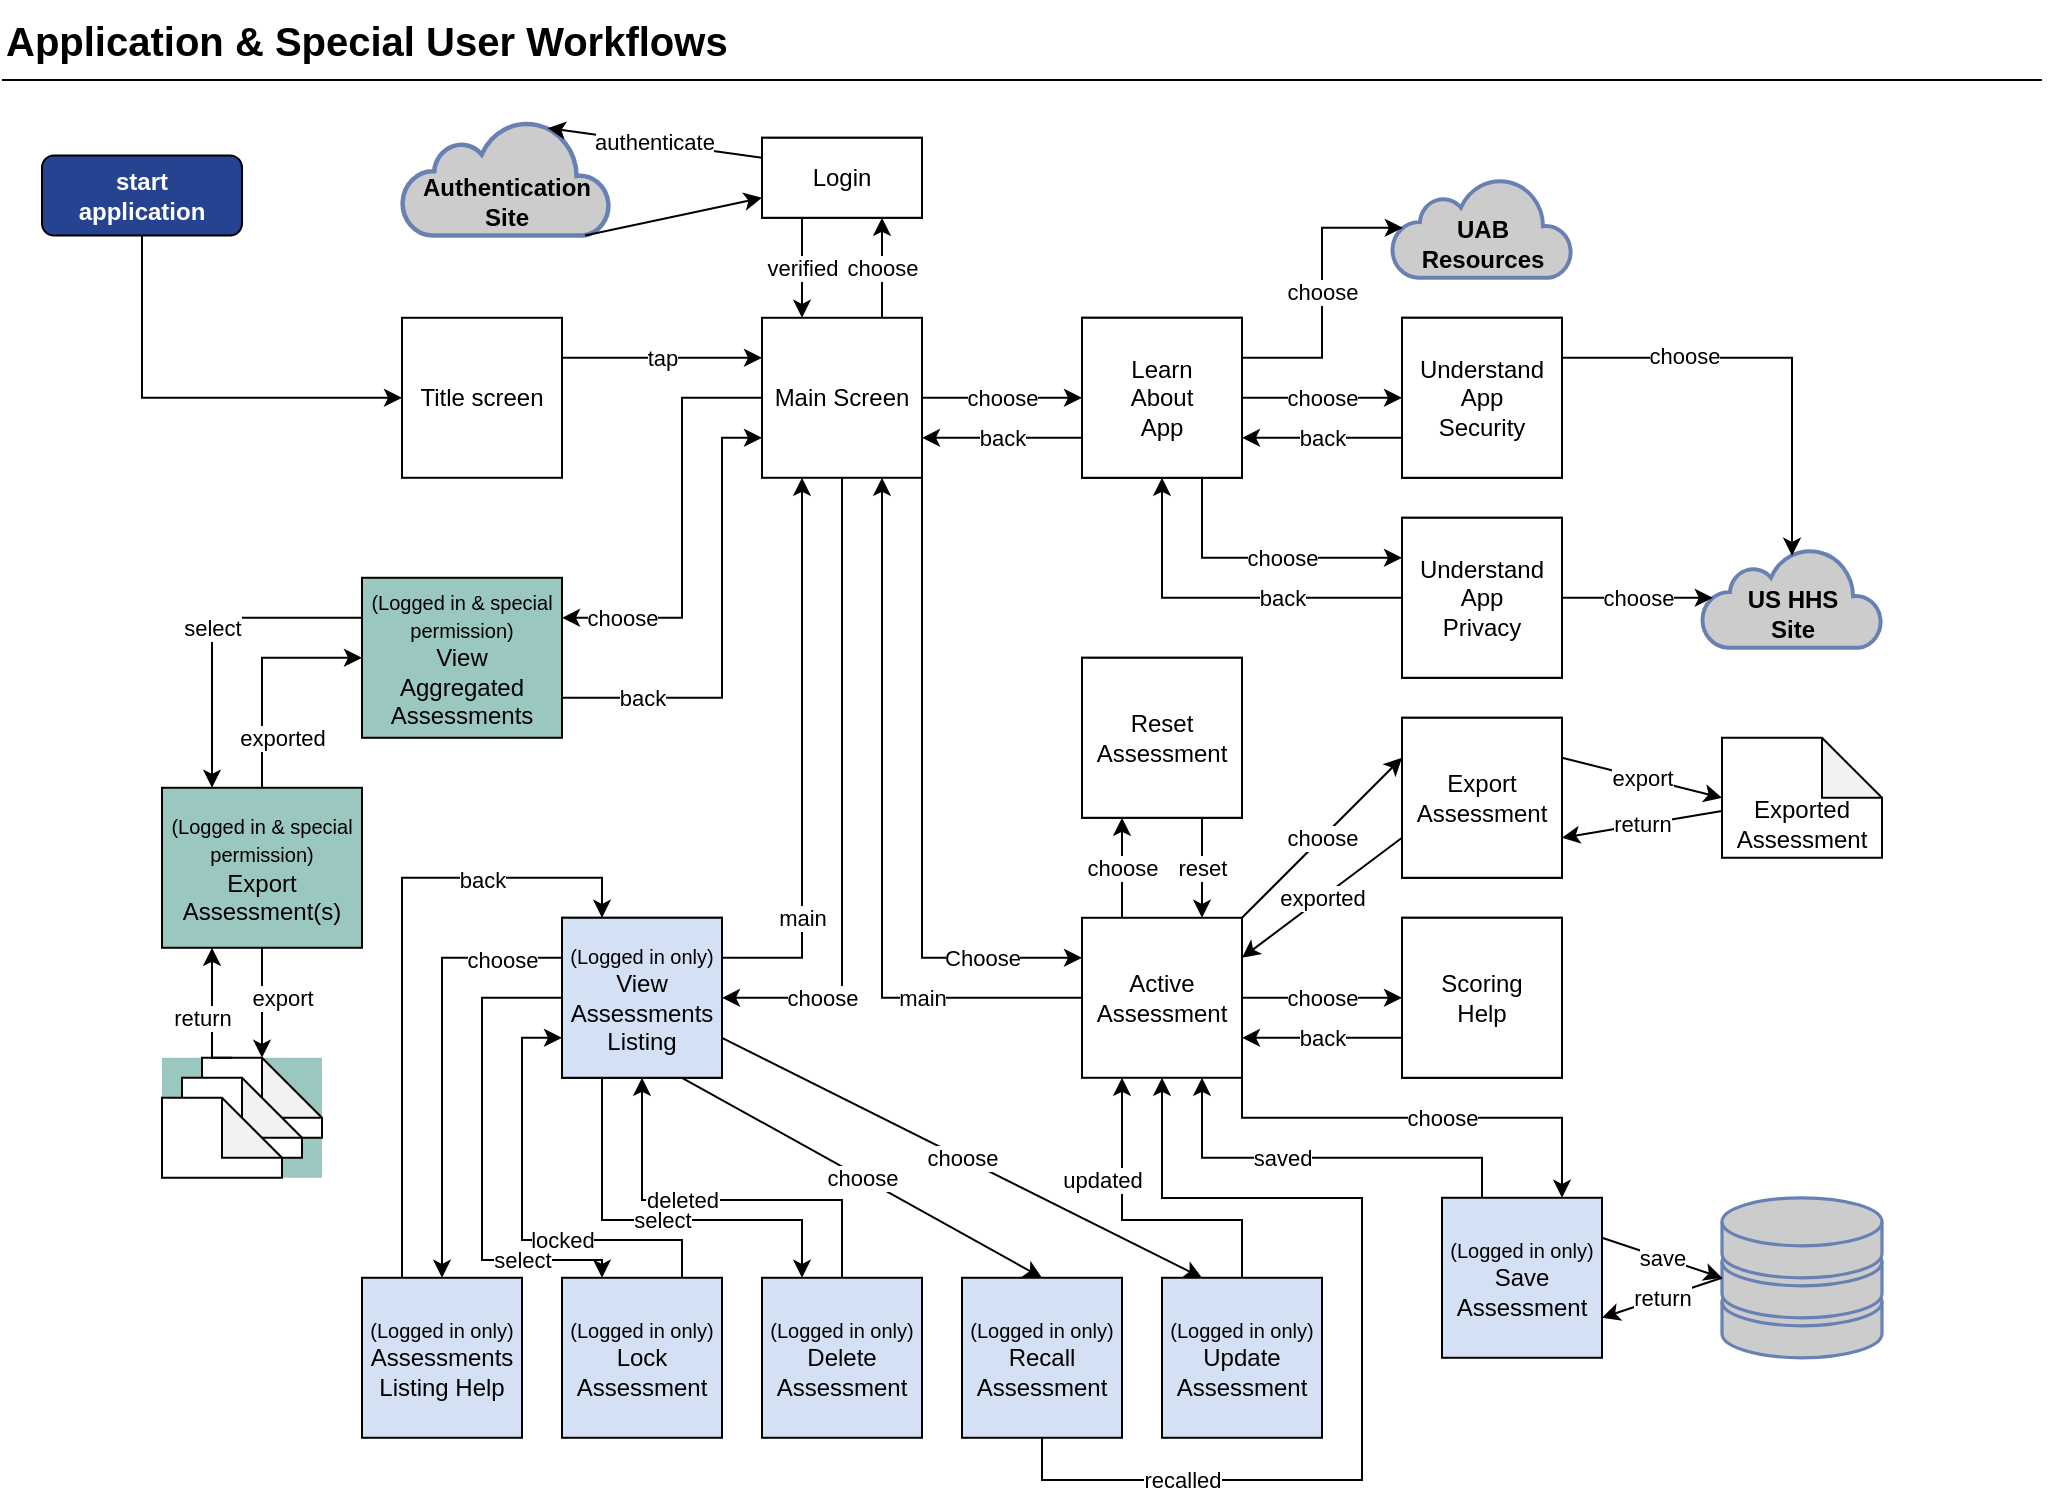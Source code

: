<mxfile version="15.2.9" type="google"><diagram id="EJkUIoGsE-6T_rPp9_-Y" name="App User Flow"><mxGraphModel dx="1422" dy="802" grid="1" gridSize="10" guides="1" tooltips="1" connect="1" arrows="1" fold="1" page="1" pageScale="1" pageWidth="1100" pageHeight="850" math="0" shadow="0"><root><mxCell id="0"/><object label="l1" id="1"><mxCell parent="0"/></object><mxCell id="spkyO_OElRF_OrGgGhM9-85" value="Authentication&lt;br&gt;Site" style="html=1;outlineConnect=0;fillColor=#CCCCCC;strokeColor=#6881B3;gradientColor=none;gradientDirection=north;strokeWidth=2;shape=mxgraph.networks.cloud;fontColor=#000000;fontStyle=1;verticalAlign=bottom;aspect=fixed;" parent="1" vertex="1"><mxGeometry x="240" y="100" width="104" height="57.78" as="geometry"/></mxCell><mxCell id="XkFwaQ8rwfQtqz-3qp-8-1" value="Title screen" style="rounded=0;whiteSpace=wrap;html=1;" parent="1" vertex="1"><mxGeometry x="240" y="198.89" width="80" height="80" as="geometry"/></mxCell><mxCell id="XkFwaQ8rwfQtqz-3qp-8-3" value="Login" style="rounded=0;whiteSpace=wrap;html=1;fillColor=default;fontStyle=1" parent="1" vertex="1"><mxGeometry x="420" y="108.89" width="80" height="40" as="geometry"/></mxCell><mxCell id="spkyO_OElRF_OrGgGhM9-92" value="choose" style="edgeStyle=orthogonalEdgeStyle;rounded=0;orthogonalLoop=1;jettySize=auto;html=1;exitX=0;exitY=0.5;exitDx=0;exitDy=0;entryX=1;entryY=0.25;entryDx=0;entryDy=0;fontSize=11;fontColor=#000000;" parent="1" source="spkyO_OElRF_OrGgGhM9-1" target="spkyO_OElRF_OrGgGhM9-91" edge="1"><mxGeometry x="0.714" relative="1" as="geometry"><Array as="points"><mxPoint x="380" y="238.89"/><mxPoint x="380" y="348.89"/></Array><mxPoint as="offset"/></mxGeometry></mxCell><mxCell id="spkyO_OElRF_OrGgGhM9-1" value="Main Screen" style="rounded=0;whiteSpace=wrap;html=1;" parent="1" vertex="1"><mxGeometry x="420" y="198.89" width="80" height="80" as="geometry"/></mxCell><mxCell id="spkyO_OElRF_OrGgGhM9-28" value="back" style="edgeStyle=orthogonalEdgeStyle;rounded=0;orthogonalLoop=1;jettySize=auto;html=1;exitX=0;exitY=0.75;exitDx=0;exitDy=0;entryX=1;entryY=0.75;entryDx=0;entryDy=0;" parent="1" source="spkyO_OElRF_OrGgGhM9-2" target="spkyO_OElRF_OrGgGhM9-1" edge="1"><mxGeometry x="200" y="128.89" as="geometry"/></mxCell><mxCell id="spkyO_OElRF_OrGgGhM9-2" value="Learn&lt;br&gt;About&lt;br&gt;App" style="rounded=0;whiteSpace=wrap;html=1;fontStyle=1" parent="1" vertex="1"><mxGeometry x="580" y="198.89" width="80" height="80" as="geometry"/></mxCell><mxCell id="spkyO_OElRF_OrGgGhM9-25" value="back" style="edgeStyle=orthogonalEdgeStyle;rounded=0;orthogonalLoop=1;jettySize=auto;html=1;exitX=0;exitY=0.75;exitDx=0;exitDy=0;entryX=1;entryY=0.75;entryDx=0;entryDy=0;" parent="1" source="spkyO_OElRF_OrGgGhM9-3" target="spkyO_OElRF_OrGgGhM9-2" edge="1"><mxGeometry x="200" y="128.89" as="geometry"/></mxCell><mxCell id="spkyO_OElRF_OrGgGhM9-3" value="Understand&lt;br&gt;App&lt;br&gt;Security" style="rounded=0;whiteSpace=wrap;html=1;fontStyle=1" parent="1" vertex="1"><mxGeometry x="740" y="198.89" width="80" height="80" as="geometry"/></mxCell><mxCell id="spkyO_OElRF_OrGgGhM9-21" value="choose" style="edgeStyle=orthogonalEdgeStyle;rounded=0;orthogonalLoop=1;jettySize=auto;html=1;exitX=1;exitY=0.5;exitDx=0;exitDy=0;entryX=0;entryY=0.5;entryDx=0;entryDy=0;" parent="1" source="spkyO_OElRF_OrGgGhM9-2" target="spkyO_OElRF_OrGgGhM9-3" edge="1"><mxGeometry x="200" y="128.89" as="geometry"/></mxCell><mxCell id="spkyO_OElRF_OrGgGhM9-27" value="back" style="edgeStyle=orthogonalEdgeStyle;rounded=0;orthogonalLoop=1;jettySize=auto;html=1;exitX=0;exitY=0.5;exitDx=0;exitDy=0;entryX=0.5;entryY=1;entryDx=0;entryDy=0;" parent="1" source="spkyO_OElRF_OrGgGhM9-4" target="spkyO_OElRF_OrGgGhM9-2" edge="1"><mxGeometry x="120" y="8.89" as="geometry"><mxPoint y="30" as="offset"/></mxGeometry></mxCell><mxCell id="spkyO_OElRF_OrGgGhM9-4" value="Understand&lt;br&gt;App&lt;br&gt;Privacy" style="rounded=0;whiteSpace=wrap;html=1;fontStyle=1" parent="1" vertex="1"><mxGeometry x="740" y="298.89" width="80" height="80" as="geometry"/></mxCell><mxCell id="spkyO_OElRF_OrGgGhM9-26" value="choose" style="edgeStyle=orthogonalEdgeStyle;rounded=0;orthogonalLoop=1;jettySize=auto;html=1;exitX=0.75;exitY=1;exitDx=0;exitDy=0;entryX=0;entryY=0.25;entryDx=0;entryDy=0;" parent="1" source="spkyO_OElRF_OrGgGhM9-2" target="spkyO_OElRF_OrGgGhM9-4" edge="1"><mxGeometry x="120" y="8.89" as="geometry"><mxPoint x="-10" y="20" as="offset"/></mxGeometry></mxCell><mxCell id="spkyO_OElRF_OrGgGhM9-42" value="main" style="edgeStyle=orthogonalEdgeStyle;rounded=0;orthogonalLoop=1;jettySize=auto;html=1;exitX=0;exitY=0.5;exitDx=0;exitDy=0;entryX=0.75;entryY=1;entryDx=0;entryDy=0;fontColor=#000000;" parent="1" source="spkyO_OElRF_OrGgGhM9-5" target="spkyO_OElRF_OrGgGhM9-1" edge="1"><mxGeometry x="120" y="8.89" as="geometry"><mxPoint x="-30" y="130" as="offset"/></mxGeometry></mxCell><mxCell id="spkyO_OElRF_OrGgGhM9-5" value="Active Assessment" style="rounded=0;whiteSpace=wrap;html=1;fontStyle=0" parent="1" vertex="1"><mxGeometry x="580" y="498.89" width="80" height="80" as="geometry"/></mxCell><mxCell id="spkyO_OElRF_OrGgGhM9-41" value="Choose" style="edgeStyle=orthogonalEdgeStyle;rounded=0;orthogonalLoop=1;jettySize=auto;html=1;exitX=1;exitY=1;exitDx=0;exitDy=0;entryX=0;entryY=0.25;entryDx=0;entryDy=0;fontColor=#000000;" parent="1" source="spkyO_OElRF_OrGgGhM9-1" target="spkyO_OElRF_OrGgGhM9-5" edge="1"><mxGeometry x="120" y="8.89" as="geometry"><mxPoint x="-10" y="120" as="offset"/></mxGeometry></mxCell><mxCell id="spkyO_OElRF_OrGgGhM9-44" value="reset" style="edgeStyle=orthogonalEdgeStyle;rounded=0;orthogonalLoop=1;jettySize=auto;html=1;exitX=0.75;exitY=1;exitDx=0;exitDy=0;fontColor=#000000;entryX=0.75;entryY=0;entryDx=0;entryDy=0;" parent="1" source="spkyO_OElRF_OrGgGhM9-6" target="spkyO_OElRF_OrGgGhM9-5" edge="1"><mxGeometry x="200" y="128.89" as="geometry"><mxPoint x="600" y="468.89" as="targetPoint"/><Array as="points"/></mxGeometry></mxCell><mxCell id="spkyO_OElRF_OrGgGhM9-6" value="Reset Assessment" style="rounded=0;whiteSpace=wrap;html=1;fontStyle=1" parent="1" vertex="1"><mxGeometry x="580" y="368.89" width="80" height="80" as="geometry"/></mxCell><mxCell id="spkyO_OElRF_OrGgGhM9-43" value="choose" style="edgeStyle=orthogonalEdgeStyle;rounded=0;orthogonalLoop=1;jettySize=auto;html=1;exitX=0.25;exitY=0;exitDx=0;exitDy=0;entryX=0.25;entryY=1;entryDx=0;entryDy=0;fontColor=#000000;" parent="1" source="spkyO_OElRF_OrGgGhM9-5" target="spkyO_OElRF_OrGgGhM9-6" edge="1"><mxGeometry x="200" y="128.89" as="geometry"><mxPoint as="offset"/></mxGeometry></mxCell><mxCell id="spkyO_OElRF_OrGgGhM9-7" value="tap" style="endArrow=classic;html=1;exitX=1;exitY=0.25;exitDx=0;exitDy=0;entryX=0;entryY=0.25;entryDx=0;entryDy=0;" parent="1" source="XkFwaQ8rwfQtqz-3qp-8-1" target="spkyO_OElRF_OrGgGhM9-1" edge="1"><mxGeometry x="200" y="128.89" width="50" height="50" as="geometry"><mxPoint x="700" y="388.89" as="sourcePoint"/><mxPoint x="750" y="338.89" as="targetPoint"/></mxGeometry></mxCell><mxCell id="spkyO_OElRF_OrGgGhM9-58" value="back" style="edgeStyle=orthogonalEdgeStyle;rounded=0;orthogonalLoop=1;jettySize=auto;html=1;exitX=0;exitY=0.75;exitDx=0;exitDy=0;entryX=1;entryY=0.75;entryDx=0;entryDy=0;fontColor=#000000;" parent="1" source="spkyO_OElRF_OrGgGhM9-8" target="spkyO_OElRF_OrGgGhM9-5" edge="1"><mxGeometry x="200" y="128.89" as="geometry"/></mxCell><mxCell id="spkyO_OElRF_OrGgGhM9-8" value="Scoring&lt;br&gt;Help" style="rounded=0;whiteSpace=wrap;html=1;" parent="1" vertex="1"><mxGeometry x="740" y="498.89" width="80" height="80" as="geometry"/></mxCell><mxCell id="spkyO_OElRF_OrGgGhM9-57" value="choose" style="edgeStyle=orthogonalEdgeStyle;rounded=0;orthogonalLoop=1;jettySize=auto;html=1;exitX=1;exitY=0.5;exitDx=0;exitDy=0;entryX=0;entryY=0.5;entryDx=0;entryDy=0;fontColor=#000000;" parent="1" source="spkyO_OElRF_OrGgGhM9-5" target="spkyO_OElRF_OrGgGhM9-8" edge="1"><mxGeometry x="200" y="128.89" as="geometry"/></mxCell><mxCell id="spkyO_OElRF_OrGgGhM9-9" value="choose" style="endArrow=classic;html=1;exitX=1;exitY=0.5;exitDx=0;exitDy=0;entryX=0;entryY=0.5;entryDx=0;entryDy=0;" parent="1" source="spkyO_OElRF_OrGgGhM9-1" target="spkyO_OElRF_OrGgGhM9-2" edge="1"><mxGeometry x="200" y="128.89" width="50" height="50" as="geometry"><mxPoint x="700" y="378.89" as="sourcePoint"/><mxPoint x="750" y="328.89" as="targetPoint"/></mxGeometry></mxCell><mxCell id="spkyO_OElRF_OrGgGhM9-12" value="US HHS&lt;br&gt;Site" style="html=1;outlineConnect=0;fillColor=#CCCCCC;strokeColor=#6881B3;gradientColor=none;gradientDirection=north;strokeWidth=2;shape=mxgraph.networks.cloud;fontColor=#000000;fontStyle=1;verticalAlign=bottom;" parent="1" vertex="1"><mxGeometry x="890" y="313.89" width="90" height="50" as="geometry"/></mxCell><mxCell id="spkyO_OElRF_OrGgGhM9-23" value="choose" style="edgeStyle=orthogonalEdgeStyle;rounded=0;orthogonalLoop=1;jettySize=auto;html=1;exitX=1;exitY=0.25;exitDx=0;exitDy=0;entryX=0.5;entryY=0.08;entryDx=0;entryDy=0;entryPerimeter=0;" parent="1" source="spkyO_OElRF_OrGgGhM9-3" target="spkyO_OElRF_OrGgGhM9-12" edge="1"><mxGeometry x="120" y="8.89" as="geometry"><mxPoint x="3" y="-50" as="offset"/></mxGeometry></mxCell><mxCell id="spkyO_OElRF_OrGgGhM9-14" value="UAB&lt;br&gt;Resources" style="html=1;outlineConnect=0;fillColor=#CCCCCC;strokeColor=#6881B3;gradientColor=none;gradientDirection=north;strokeWidth=2;shape=mxgraph.networks.cloud;fontColor=#000000;fontStyle=1;verticalAlign=bottom;" parent="1" vertex="1"><mxGeometry x="735" y="128.89" width="90" height="50" as="geometry"/></mxCell><mxCell id="spkyO_OElRF_OrGgGhM9-19" value="Export Assessment" style="rounded=0;whiteSpace=wrap;html=1;fontStyle=1" parent="1" vertex="1"><mxGeometry x="740" y="398.89" width="80" height="80" as="geometry"/></mxCell><mxCell id="spkyO_OElRF_OrGgGhM9-20" value="Exported&lt;br&gt;Assessment" style="shape=note;whiteSpace=wrap;html=1;backgroundOutline=1;darkOpacity=0.05;verticalAlign=bottom;" parent="1" vertex="1"><mxGeometry x="900" y="408.89" width="80" height="60" as="geometry"/></mxCell><mxCell id="spkyO_OElRF_OrGgGhM9-24" value="choose" style="edgeStyle=orthogonalEdgeStyle;rounded=0;orthogonalLoop=1;jettySize=auto;html=1;exitX=1;exitY=0.5;exitDx=0;exitDy=0;entryX=0.06;entryY=0.5;entryDx=0;entryDy=0;entryPerimeter=0;" parent="1" source="spkyO_OElRF_OrGgGhM9-4" target="spkyO_OElRF_OrGgGhM9-12" edge="1"><mxGeometry x="200" y="128.89" as="geometry"><mxPoint x="905.4" y="313.89" as="targetPoint"/></mxGeometry></mxCell><mxCell id="spkyO_OElRF_OrGgGhM9-22" value="choose" style="edgeStyle=orthogonalEdgeStyle;rounded=0;orthogonalLoop=1;jettySize=auto;html=1;exitX=1;exitY=0.25;exitDx=0;exitDy=0;entryX=0.06;entryY=0.5;entryDx=0;entryDy=0;entryPerimeter=0;" parent="1" source="spkyO_OElRF_OrGgGhM9-2" target="spkyO_OElRF_OrGgGhM9-14" edge="1"><mxGeometry x="200" y="128.89" as="geometry"><Array as="points"><mxPoint x="700" y="218.89"/><mxPoint x="700" y="153.89"/></Array></mxGeometry></mxCell><mxCell id="spkyO_OElRF_OrGgGhM9-50" value="export" style="endArrow=classic;html=1;fontColor=#000000;entryX=0;entryY=0.5;entryDx=0;entryDy=0;entryPerimeter=0;exitX=1;exitY=0.25;exitDx=0;exitDy=0;" parent="1" source="spkyO_OElRF_OrGgGhM9-19" target="spkyO_OElRF_OrGgGhM9-20" edge="1"><mxGeometry x="200" y="128.89" width="50" height="50" as="geometry"><mxPoint x="700" y="528.89" as="sourcePoint"/><mxPoint x="750" y="478.89" as="targetPoint"/></mxGeometry></mxCell><mxCell id="spkyO_OElRF_OrGgGhM9-51" value="return" style="endArrow=classic;html=1;fontColor=#000000;entryX=1;entryY=0.75;entryDx=0;entryDy=0;" parent="1" source="spkyO_OElRF_OrGgGhM9-20" target="spkyO_OElRF_OrGgGhM9-19" edge="1"><mxGeometry x="200" y="128.89" width="50" height="50" as="geometry"><mxPoint x="700" y="528.89" as="sourcePoint"/><mxPoint x="750" y="478.89" as="targetPoint"/></mxGeometry></mxCell><mxCell id="spkyO_OElRF_OrGgGhM9-54" value="saved" style="edgeStyle=orthogonalEdgeStyle;rounded=0;orthogonalLoop=1;jettySize=auto;html=1;exitX=0.25;exitY=0;exitDx=0;exitDy=0;entryX=0.75;entryY=1;entryDx=0;entryDy=0;fontColor=#000000;" parent="1" source="spkyO_OElRF_OrGgGhM9-52" target="spkyO_OElRF_OrGgGhM9-5" edge="1"><mxGeometry x="120" y="8.89" as="geometry"><Array as="points"><mxPoint x="780" y="618.89"/><mxPoint x="640" y="618.89"/></Array><mxPoint x="-30" y="10" as="offset"/></mxGeometry></mxCell><mxCell id="spkyO_OElRF_OrGgGhM9-52" value="&lt;font style=&quot;font-size: 10px&quot;&gt;(Logged in only)&lt;/font&gt;&lt;br&gt;Save&lt;br&gt;Assessment" style="rounded=0;whiteSpace=wrap;html=1;fillColor=#D4E1F5;fontStyle=0" parent="1" vertex="1"><mxGeometry x="760" y="638.89" width="80" height="80" as="geometry"/></mxCell><mxCell id="spkyO_OElRF_OrGgGhM9-55" value="" style="fontColor=#0066CC;verticalAlign=top;verticalLabelPosition=bottom;labelPosition=center;align=center;html=1;outlineConnect=0;fillColor=#CCCCCC;strokeColor=#6881B3;gradientColor=none;gradientDirection=north;strokeWidth=2;shape=mxgraph.networks.storage;" parent="1" vertex="1"><mxGeometry x="900" y="638.89" width="80" height="80" as="geometry"/></mxCell><mxCell id="spkyO_OElRF_OrGgGhM9-56" value="choose" style="endArrow=classic;html=1;fontColor=#000000;entryX=0;entryY=0.25;entryDx=0;entryDy=0;exitX=1;exitY=0;exitDx=0;exitDy=0;" parent="1" source="spkyO_OElRF_OrGgGhM9-5" target="spkyO_OElRF_OrGgGhM9-19" edge="1"><mxGeometry x="200" y="128.89" width="50" height="50" as="geometry"><mxPoint x="910" y="453.652" as="sourcePoint"/><mxPoint x="830" y="468.89" as="targetPoint"/></mxGeometry></mxCell><mxCell id="spkyO_OElRF_OrGgGhM9-60" value="exported" style="endArrow=classic;html=1;fontColor=#000000;entryX=1;entryY=0.25;entryDx=0;entryDy=0;exitX=0;exitY=0.75;exitDx=0;exitDy=0;" parent="1" source="spkyO_OElRF_OrGgGhM9-19" target="spkyO_OElRF_OrGgGhM9-5" edge="1"><mxGeometry x="200" y="128.89" width="50" height="50" as="geometry"><mxPoint x="910" y="453.652" as="sourcePoint"/><mxPoint x="830" y="468.89" as="targetPoint"/></mxGeometry></mxCell><mxCell id="spkyO_OElRF_OrGgGhM9-61" value="save" style="endArrow=classic;html=1;fontColor=#000000;entryX=0;entryY=0.5;entryDx=0;entryDy=0;entryPerimeter=0;exitX=1;exitY=0.25;exitDx=0;exitDy=0;" parent="1" source="spkyO_OElRF_OrGgGhM9-52" target="spkyO_OElRF_OrGgGhM9-55" edge="1"><mxGeometry x="200" y="128.89" width="50" height="50" as="geometry"><mxPoint x="830" y="428.89" as="sourcePoint"/><mxPoint x="910" y="448.89" as="targetPoint"/></mxGeometry></mxCell><mxCell id="spkyO_OElRF_OrGgGhM9-62" value="return" style="endArrow=classic;html=1;fontColor=#000000;exitX=0;exitY=0.5;exitDx=0;exitDy=0;exitPerimeter=0;entryX=1;entryY=0.75;entryDx=0;entryDy=0;" parent="1" source="spkyO_OElRF_OrGgGhM9-55" target="spkyO_OElRF_OrGgGhM9-52" edge="1"><mxGeometry x="200" y="128.89" width="50" height="50" as="geometry"><mxPoint x="730" y="698.89" as="sourcePoint"/><mxPoint x="660" y="678.89" as="targetPoint"/></mxGeometry></mxCell><mxCell id="spkyO_OElRF_OrGgGhM9-69" value="main" style="edgeStyle=orthogonalEdgeStyle;rounded=0;orthogonalLoop=1;jettySize=auto;html=1;exitX=1;exitY=0.25;exitDx=0;exitDy=0;entryX=0.25;entryY=1;entryDx=0;entryDy=0;fontColor=#000000;" parent="1" source="spkyO_OElRF_OrGgGhM9-63" target="spkyO_OElRF_OrGgGhM9-1" edge="1"><mxGeometry x="120" y="8.89" as="geometry"><mxPoint x="20" y="100" as="offset"/></mxGeometry></mxCell><mxCell id="spkyO_OElRF_OrGgGhM9-63" value="&lt;span style=&quot;font-size: 10px&quot;&gt;(Logged in only)&lt;/span&gt;&lt;br&gt;View&lt;br&gt;Assessments&lt;br&gt;Listing" style="rounded=0;whiteSpace=wrap;html=1;fillColor=#D4E1F5;" parent="1" vertex="1"><mxGeometry x="320" y="498.89" width="80" height="80" as="geometry"/></mxCell><mxCell id="spkyO_OElRF_OrGgGhM9-53" value="choose" style="edgeStyle=orthogonalEdgeStyle;rounded=0;orthogonalLoop=1;jettySize=auto;html=1;exitX=1;exitY=1;exitDx=0;exitDy=0;entryX=0.75;entryY=0;entryDx=0;entryDy=0;fontColor=#000000;" parent="1" source="spkyO_OElRF_OrGgGhM9-5" target="spkyO_OElRF_OrGgGhM9-52" edge="1"><mxGeometry x="120" y="8.89" as="geometry"><Array as="points"><mxPoint x="660" y="598.89"/><mxPoint x="820" y="598.89"/></Array><mxPoint x="20" y="-10" as="offset"/></mxGeometry></mxCell><mxCell id="spkyO_OElRF_OrGgGhM9-68" value="choose" style="edgeStyle=orthogonalEdgeStyle;rounded=0;orthogonalLoop=1;jettySize=auto;html=1;exitX=0.5;exitY=1;exitDx=0;exitDy=0;entryX=1;entryY=0.5;entryDx=0;entryDy=0;fontColor=#000000;" parent="1" source="spkyO_OElRF_OrGgGhM9-1" target="spkyO_OElRF_OrGgGhM9-63" edge="1"><mxGeometry x="120" y="8.89" as="geometry"><mxPoint x="20" y="130" as="offset"/></mxGeometry></mxCell><mxCell id="spkyO_OElRF_OrGgGhM9-71" value="locked" style="edgeStyle=orthogonalEdgeStyle;rounded=0;orthogonalLoop=1;jettySize=auto;html=1;entryX=0;entryY=0.75;entryDx=0;entryDy=0;fontColor=#000000;exitX=0.75;exitY=0;exitDx=0;exitDy=0;" parent="1" source="spkyO_OElRF_OrGgGhM9-64" target="spkyO_OElRF_OrGgGhM9-63" edge="1"><mxGeometry as="geometry"><mxPoint x="280" y="640" as="sourcePoint"/><Array as="points"><mxPoint x="380" y="660"/><mxPoint x="300" y="660"/><mxPoint x="300" y="559"/></Array><mxPoint x="-30" y="41" as="offset"/></mxGeometry></mxCell><mxCell id="spkyO_OElRF_OrGgGhM9-64" value="&lt;span style=&quot;font-size: 10px&quot;&gt;(Logged in only)&lt;br&gt;&lt;/span&gt;Lock&lt;br&gt;Assessment" style="rounded=0;whiteSpace=wrap;html=1;fillColor=#D4E1F5;" parent="1" vertex="1"><mxGeometry x="320" y="678.89" width="80" height="80" as="geometry"/></mxCell><mxCell id="spkyO_OElRF_OrGgGhM9-76" value="recalled" style="edgeStyle=orthogonalEdgeStyle;rounded=0;orthogonalLoop=1;jettySize=auto;html=1;exitX=0.5;exitY=1;exitDx=0;exitDy=0;entryX=0.5;entryY=1;entryDx=0;entryDy=0;fontColor=#000000;" parent="1" source="spkyO_OElRF_OrGgGhM9-65" target="spkyO_OElRF_OrGgGhM9-5" edge="1"><mxGeometry as="geometry"><Array as="points"><mxPoint x="560" y="780"/><mxPoint x="720" y="780"/><mxPoint x="720" y="639"/><mxPoint x="620" y="639"/></Array><mxPoint x="40" y="111" as="offset"/></mxGeometry></mxCell><mxCell id="spkyO_OElRF_OrGgGhM9-65" value="&lt;span style=&quot;font-size: 10px&quot;&gt;(Logged in only)&lt;br&gt;&lt;/span&gt;Recall&lt;br&gt;Assessment" style="rounded=0;whiteSpace=wrap;html=1;fillColor=#D4E1F5;" parent="1" vertex="1"><mxGeometry x="520" y="678.89" width="80" height="80" as="geometry"/></mxCell><mxCell id="spkyO_OElRF_OrGgGhM9-73" value="deleted" style="edgeStyle=orthogonalEdgeStyle;rounded=0;orthogonalLoop=1;jettySize=auto;html=1;exitX=0.5;exitY=0;exitDx=0;exitDy=0;entryX=0.5;entryY=1;entryDx=0;entryDy=0;fontColor=#000000;" parent="1" source="spkyO_OElRF_OrGgGhM9-66" target="spkyO_OElRF_OrGgGhM9-63" edge="1"><mxGeometry as="geometry"><mxPoint x="-30" y="11" as="offset"/><Array as="points"><mxPoint x="460" y="640"/><mxPoint x="360" y="640"/></Array></mxGeometry></mxCell><mxCell id="spkyO_OElRF_OrGgGhM9-66" value="&lt;span style=&quot;font-size: 10px&quot;&gt;(Logged in only)&lt;br&gt;&lt;/span&gt;Delete Assessment" style="rounded=0;whiteSpace=wrap;html=1;fillColor=#D4E1F5;fontStyle=0" parent="1" vertex="1"><mxGeometry x="420" y="678.89" width="80" height="80" as="geometry"/></mxCell><mxCell id="spkyO_OElRF_OrGgGhM9-77" value="updated" style="edgeStyle=orthogonalEdgeStyle;rounded=0;orthogonalLoop=1;jettySize=auto;html=1;exitX=0.5;exitY=0;exitDx=0;exitDy=0;entryX=0.25;entryY=1;entryDx=0;entryDy=0;fontColor=#000000;" parent="1" source="spkyO_OElRF_OrGgGhM9-67" target="spkyO_OElRF_OrGgGhM9-5" edge="1"><mxGeometry as="geometry"><Array as="points"><mxPoint x="660" y="650"/><mxPoint x="600" y="650"/></Array><mxPoint x="-40" y="1" as="offset"/></mxGeometry></mxCell><mxCell id="spkyO_OElRF_OrGgGhM9-67" value="&lt;span style=&quot;font-size: 10px&quot;&gt;(Logged in only)&lt;br&gt;&lt;/span&gt;Update&lt;br&gt;Assessment" style="rounded=0;whiteSpace=wrap;html=1;fillColor=#D4E1F5;fontStyle=0" parent="1" vertex="1"><mxGeometry x="620" y="678.89" width="80" height="80" as="geometry"/></mxCell><mxCell id="spkyO_OElRF_OrGgGhM9-74" value="choose" style="endArrow=classic;html=1;fontColor=#000000;exitX=0.75;exitY=1;exitDx=0;exitDy=0;entryX=0.5;entryY=0;entryDx=0;entryDy=0;" parent="1" source="spkyO_OElRF_OrGgGhM9-63" target="spkyO_OElRF_OrGgGhM9-65" edge="1"><mxGeometry x="200" y="128.89" width="50" height="50" as="geometry"><mxPoint x="670" y="508.89" as="sourcePoint"/><mxPoint x="750" y="428.89" as="targetPoint"/></mxGeometry></mxCell><mxCell id="spkyO_OElRF_OrGgGhM9-75" value="choose" style="endArrow=classic;html=1;fontColor=#000000;exitX=1;exitY=0.75;exitDx=0;exitDy=0;entryX=0.25;entryY=0;entryDx=0;entryDy=0;" parent="1" source="spkyO_OElRF_OrGgGhM9-63" target="spkyO_OElRF_OrGgGhM9-67" edge="1"><mxGeometry x="200" y="128.89" width="50" height="50" as="geometry"><mxPoint x="390" y="588.89" as="sourcePoint"/><mxPoint x="447.143" y="688.89" as="targetPoint"/></mxGeometry></mxCell><mxCell id="spkyO_OElRF_OrGgGhM9-70" value="select" style="edgeStyle=orthogonalEdgeStyle;rounded=0;orthogonalLoop=1;jettySize=auto;html=1;exitX=0;exitY=0.5;exitDx=0;exitDy=0;fontColor=#000000;entryX=0.25;entryY=0;entryDx=0;entryDy=0;" parent="1" source="spkyO_OElRF_OrGgGhM9-63" target="spkyO_OElRF_OrGgGhM9-64" edge="1"><mxGeometry as="geometry"><mxPoint x="-30" y="61" as="offset"/><mxPoint x="260" y="640" as="targetPoint"/><Array as="points"><mxPoint x="280" y="539"/><mxPoint x="280" y="670"/><mxPoint x="340" y="670"/></Array></mxGeometry></mxCell><mxCell id="spkyO_OElRF_OrGgGhM9-72" value="select" style="edgeStyle=orthogonalEdgeStyle;rounded=0;orthogonalLoop=1;jettySize=auto;html=1;exitX=0.25;exitY=1;exitDx=0;exitDy=0;entryX=0.25;entryY=0;entryDx=0;entryDy=0;fontColor=#000000;" parent="1" source="spkyO_OElRF_OrGgGhM9-63" target="spkyO_OElRF_OrGgGhM9-66" edge="1"><mxGeometry as="geometry"><mxPoint x="-20" y="21" as="offset"/><Array as="points"><mxPoint x="340" y="650"/><mxPoint x="440" y="650"/></Array></mxGeometry></mxCell><mxCell id="spkyO_OElRF_OrGgGhM9-81" style="edgeStyle=orthogonalEdgeStyle;rounded=0;orthogonalLoop=1;jettySize=auto;html=1;entryX=0;entryY=0.5;entryDx=0;entryDy=0;fontColor=#000000;exitX=0.5;exitY=1;exitDx=0;exitDy=0;" parent="1" source="spkyO_OElRF_OrGgGhM9-80" target="XkFwaQ8rwfQtqz-3qp-8-1" edge="1"><mxGeometry relative="1" as="geometry"/></mxCell><mxCell id="spkyO_OElRF_OrGgGhM9-80" value="start&lt;br&gt;application" style="rounded=1;whiteSpace=wrap;html=1;fontColor=#FFFFFF;fillColor=#264391;verticalAlign=middle;fontStyle=1;rotation=0;strokeColor=#000000;" parent="1" vertex="1"><mxGeometry x="60" y="117.78" width="100" height="40" as="geometry"/></mxCell><mxCell id="spkyO_OElRF_OrGgGhM9-82" value="Application &amp;amp; Special User Workflows" style="text;html=1;strokeColor=none;fillColor=none;align=left;verticalAlign=middle;whiteSpace=wrap;rounded=0;fontColor=#000000;fontSize=20;fontStyle=1" parent="1" vertex="1"><mxGeometry x="40" y="40" width="1020" height="40" as="geometry"/></mxCell><mxCell id="spkyO_OElRF_OrGgGhM9-83" value="" style="endArrow=none;html=1;fontSize=20;fontColor=#000000;exitX=0;exitY=1;exitDx=0;exitDy=0;entryX=1;entryY=1;entryDx=0;entryDy=0;" parent="1" source="spkyO_OElRF_OrGgGhM9-82" target="spkyO_OElRF_OrGgGhM9-82" edge="1"><mxGeometry width="50" height="50" relative="1" as="geometry"><mxPoint x="640" y="450" as="sourcePoint"/><mxPoint x="690" y="400" as="targetPoint"/></mxGeometry></mxCell><mxCell id="spkyO_OElRF_OrGgGhM9-86" value="choose" style="endArrow=classic;html=1;exitX=0.75;exitY=0;exitDx=0;exitDy=0;entryX=0.75;entryY=1;entryDx=0;entryDy=0;" parent="1" source="spkyO_OElRF_OrGgGhM9-1" target="XkFwaQ8rwfQtqz-3qp-8-3" edge="1"><mxGeometry x="210" y="138.89" width="50" height="50" as="geometry"><mxPoint x="510" y="248.89" as="sourcePoint"/><mxPoint x="590" y="248.89" as="targetPoint"/></mxGeometry></mxCell><mxCell id="spkyO_OElRF_OrGgGhM9-87" value="authenticate" style="endArrow=classic;html=1;exitX=0;exitY=0.25;exitDx=0;exitDy=0;entryX=0.7;entryY=0.07;entryDx=0;entryDy=0;entryPerimeter=0;" parent="1" source="XkFwaQ8rwfQtqz-3qp-8-3" target="spkyO_OElRF_OrGgGhM9-85" edge="1"><mxGeometry x="220" y="148.89" width="50" height="50" as="geometry"><mxPoint x="490" y="208.89" as="sourcePoint"/><mxPoint x="490" y="158.89" as="targetPoint"/></mxGeometry></mxCell><mxCell id="spkyO_OElRF_OrGgGhM9-88" value="" style="endArrow=classic;html=1;exitX=0.88;exitY=1;exitDx=0;exitDy=0;entryX=0;entryY=0.75;entryDx=0;entryDy=0;exitPerimeter=0;" parent="1" source="spkyO_OElRF_OrGgGhM9-85" target="XkFwaQ8rwfQtqz-3qp-8-3" edge="1"><mxGeometry x="230" y="158.89" width="50" height="50" as="geometry"><mxPoint x="430" y="128.89" as="sourcePoint"/><mxPoint x="334.64" y="130" as="targetPoint"/></mxGeometry></mxCell><mxCell id="spkyO_OElRF_OrGgGhM9-89" value="verified" style="endArrow=classic;html=1;exitX=0.25;exitY=1;exitDx=0;exitDy=0;entryX=0.25;entryY=0;entryDx=0;entryDy=0;" parent="1" source="XkFwaQ8rwfQtqz-3qp-8-3" target="spkyO_OElRF_OrGgGhM9-1" edge="1"><mxGeometry x="240" y="168.89" width="50" height="50" as="geometry"><mxPoint x="341.52" y="167.78" as="sourcePoint"/><mxPoint x="430" y="148.89" as="targetPoint"/></mxGeometry></mxCell><mxCell id="spkyO_OElRF_OrGgGhM9-93" value="back" style="edgeStyle=orthogonalEdgeStyle;rounded=0;orthogonalLoop=1;jettySize=auto;html=1;exitX=1;exitY=0.75;exitDx=0;exitDy=0;entryX=0;entryY=0.75;entryDx=0;entryDy=0;fontSize=11;fontColor=#000000;" parent="1" source="spkyO_OElRF_OrGgGhM9-91" target="spkyO_OElRF_OrGgGhM9-1" edge="1"><mxGeometry x="-0.652" relative="1" as="geometry"><Array as="points"><mxPoint x="400" y="388.89"/><mxPoint x="400" y="258.89"/></Array><mxPoint as="offset"/></mxGeometry></mxCell><mxCell id="spkyO_OElRF_OrGgGhM9-100" value="select" style="edgeStyle=orthogonalEdgeStyle;rounded=0;orthogonalLoop=1;jettySize=auto;html=1;exitX=0;exitY=0.25;exitDx=0;exitDy=0;entryX=0.25;entryY=0;entryDx=0;entryDy=0;fontSize=11;fontColor=#000000;" parent="1" source="spkyO_OElRF_OrGgGhM9-91" target="spkyO_OElRF_OrGgGhM9-94" edge="1"><mxGeometry relative="1" as="geometry"/></mxCell><mxCell id="spkyO_OElRF_OrGgGhM9-91" value="&lt;span style=&quot;font-size: 10px&quot;&gt;(Logged in &amp;amp; special permission)&lt;/span&gt;&lt;br&gt;View&lt;br&gt;Aggregated&lt;br&gt;Assessments" style="rounded=0;whiteSpace=wrap;html=1;fillColor=#9AC7BF;" parent="1" vertex="1"><mxGeometry x="220" y="328.89" width="100" height="80" as="geometry"/></mxCell><mxCell id="spkyO_OElRF_OrGgGhM9-101" value="export" style="edgeStyle=orthogonalEdgeStyle;rounded=0;orthogonalLoop=1;jettySize=auto;html=1;exitX=0.5;exitY=1;exitDx=0;exitDy=0;fontSize=11;fontColor=#000000;" parent="1" source="spkyO_OElRF_OrGgGhM9-94" target="spkyO_OElRF_OrGgGhM9-95" edge="1"><mxGeometry x="-0.091" y="10" relative="1" as="geometry"><mxPoint as="offset"/></mxGeometry></mxCell><mxCell id="spkyO_OElRF_OrGgGhM9-103" value="exported" style="edgeStyle=orthogonalEdgeStyle;rounded=0;orthogonalLoop=1;jettySize=auto;html=1;exitX=0.5;exitY=0;exitDx=0;exitDy=0;entryX=0;entryY=0.5;entryDx=0;entryDy=0;fontSize=11;fontColor=#000000;" parent="1" source="spkyO_OElRF_OrGgGhM9-94" target="spkyO_OElRF_OrGgGhM9-91" edge="1"><mxGeometry x="-0.565" y="-10" relative="1" as="geometry"><mxPoint as="offset"/></mxGeometry></mxCell><mxCell id="spkyO_OElRF_OrGgGhM9-94" value="&lt;span style=&quot;font-size: 10px&quot;&gt;(Logged in &amp;amp; special permission)&lt;br&gt;&lt;/span&gt;Export Assessment(s)" style="rounded=0;whiteSpace=wrap;html=1;fillColor=#9AC7BF;" parent="1" vertex="1"><mxGeometry x="120" y="433.89" width="100" height="80" as="geometry"/></mxCell><mxCell id="spkyO_OElRF_OrGgGhM9-98" value="" style="group;fillColor=#9AC7BF;" parent="1" vertex="1" connectable="0"><mxGeometry x="120" y="568.89" width="80" height="60" as="geometry"/></mxCell><mxCell id="spkyO_OElRF_OrGgGhM9-95" value="" style="shape=note;whiteSpace=wrap;html=1;backgroundOutline=1;darkOpacity=0.05;verticalAlign=bottom;" parent="spkyO_OElRF_OrGgGhM9-98" vertex="1"><mxGeometry x="20" width="60" height="40" as="geometry"/></mxCell><mxCell id="spkyO_OElRF_OrGgGhM9-96" value="" style="shape=note;whiteSpace=wrap;html=1;backgroundOutline=1;darkOpacity=0.05;verticalAlign=bottom;" parent="spkyO_OElRF_OrGgGhM9-98" vertex="1"><mxGeometry x="10" y="10" width="60" height="40" as="geometry"/></mxCell><mxCell id="spkyO_OElRF_OrGgGhM9-97" value="" style="shape=note;whiteSpace=wrap;html=1;backgroundOutline=1;darkOpacity=0.05;verticalAlign=bottom;" parent="spkyO_OElRF_OrGgGhM9-98" vertex="1"><mxGeometry y="20" width="60" height="40" as="geometry"/></mxCell><mxCell id="spkyO_OElRF_OrGgGhM9-102" value="return" style="edgeStyle=orthogonalEdgeStyle;rounded=0;orthogonalLoop=1;jettySize=auto;html=1;exitX=0;exitY=0;exitDx=15;exitDy=0;exitPerimeter=0;entryX=0.25;entryY=1;entryDx=0;entryDy=0;fontSize=11;fontColor=#000000;" parent="1" source="spkyO_OElRF_OrGgGhM9-95" target="spkyO_OElRF_OrGgGhM9-94" edge="1"><mxGeometry x="-0.077" y="5" relative="1" as="geometry"><Array as="points"><mxPoint x="145" y="568.89"/></Array><mxPoint as="offset"/></mxGeometry></mxCell><mxCell id="spkyO_OElRF_OrGgGhM9-104" value="Scoring&lt;br&gt;Help" style="rounded=0;whiteSpace=wrap;html=1;fontStyle=0" parent="1" vertex="1"><mxGeometry x="740" y="498.89" width="80" height="80" as="geometry"/></mxCell><mxCell id="spkyO_OElRF_OrGgGhM9-105" value="&lt;span style=&quot;font-size: 10px&quot;&gt;(Logged in only)&lt;/span&gt;&lt;br&gt;View&lt;br&gt;Assessments&lt;br&gt;Listing" style="rounded=0;whiteSpace=wrap;html=1;fillColor=#D4E1F5;fontStyle=0" parent="1" vertex="1"><mxGeometry x="320" y="498.89" width="80" height="80" as="geometry"/></mxCell><mxCell id="spkyO_OElRF_OrGgGhM9-108" value="Understand&lt;br&gt;App&lt;br&gt;Security" style="rounded=0;whiteSpace=wrap;html=1;fontStyle=0" parent="1" vertex="1"><mxGeometry x="740" y="198.89" width="80" height="80" as="geometry"/></mxCell><mxCell id="spkyO_OElRF_OrGgGhM9-109" value="Learn&lt;br&gt;About&lt;br&gt;App" style="rounded=0;whiteSpace=wrap;html=1;fontStyle=0" parent="1" vertex="1"><mxGeometry x="580" y="198.89" width="80" height="80" as="geometry"/></mxCell><mxCell id="spkyO_OElRF_OrGgGhM9-110" value="Login" style="rounded=0;whiteSpace=wrap;html=1;fillColor=default;fontStyle=0" parent="1" vertex="1"><mxGeometry x="420" y="108.89" width="80" height="40" as="geometry"/></mxCell><mxCell id="spkyO_OElRF_OrGgGhM9-111" value="Reset Assessment" style="rounded=0;whiteSpace=wrap;html=1;fontStyle=0" parent="1" vertex="1"><mxGeometry x="580" y="368.89" width="80" height="80" as="geometry"/></mxCell><mxCell id="spkyO_OElRF_OrGgGhM9-112" value="Understand&lt;br&gt;App&lt;br&gt;Privacy" style="rounded=0;whiteSpace=wrap;html=1;fontStyle=0" parent="1" vertex="1"><mxGeometry x="740" y="298.89" width="80" height="80" as="geometry"/></mxCell><mxCell id="spkyO_OElRF_OrGgGhM9-113" value="Export Assessment" style="rounded=0;whiteSpace=wrap;html=1;fontStyle=0" parent="1" vertex="1"><mxGeometry x="740" y="398.89" width="80" height="80" as="geometry"/></mxCell><mxCell id="bXW7KX-NNxzdUSGevjpP-2" value="&lt;span style=&quot;font-size: 10px&quot;&gt;(Logged in only)&lt;br&gt;&lt;/span&gt;Assessments Listing Help" style="rounded=0;whiteSpace=wrap;html=1;fontStyle=0;fillColor=#D4E1F5;" vertex="1" parent="1"><mxGeometry x="220" y="678.89" width="80" height="80" as="geometry"/></mxCell><mxCell id="bXW7KX-NNxzdUSGevjpP-3" value="choose" style="edgeStyle=orthogonalEdgeStyle;rounded=0;orthogonalLoop=1;jettySize=auto;html=1;exitX=0;exitY=0.25;exitDx=0;exitDy=0;entryX=0.5;entryY=0;entryDx=0;entryDy=0;fontColor=#000000;" edge="1" parent="1" source="spkyO_OElRF_OrGgGhM9-105" target="bXW7KX-NNxzdUSGevjpP-2"><mxGeometry as="geometry"><mxPoint x="670" y="548.89" as="sourcePoint"/><mxPoint x="750" y="548.89" as="targetPoint"/><mxPoint y="-79" as="offset"/></mxGeometry></mxCell><mxCell id="bXW7KX-NNxzdUSGevjpP-4" value="back" style="edgeStyle=orthogonalEdgeStyle;rounded=0;orthogonalLoop=1;jettySize=auto;html=1;exitX=0.25;exitY=0;exitDx=0;exitDy=0;entryX=0.25;entryY=0;entryDx=0;entryDy=0;fontColor=#000000;" edge="1" parent="1" source="bXW7KX-NNxzdUSGevjpP-2" target="spkyO_OElRF_OrGgGhM9-105"><mxGeometry as="geometry"><mxPoint x="750" y="568.89" as="sourcePoint"/><mxPoint x="670" y="568.89" as="targetPoint"/><mxPoint x="-10" y="-109" as="offset"/></mxGeometry></mxCell></root></mxGraphModel></diagram></mxfile>